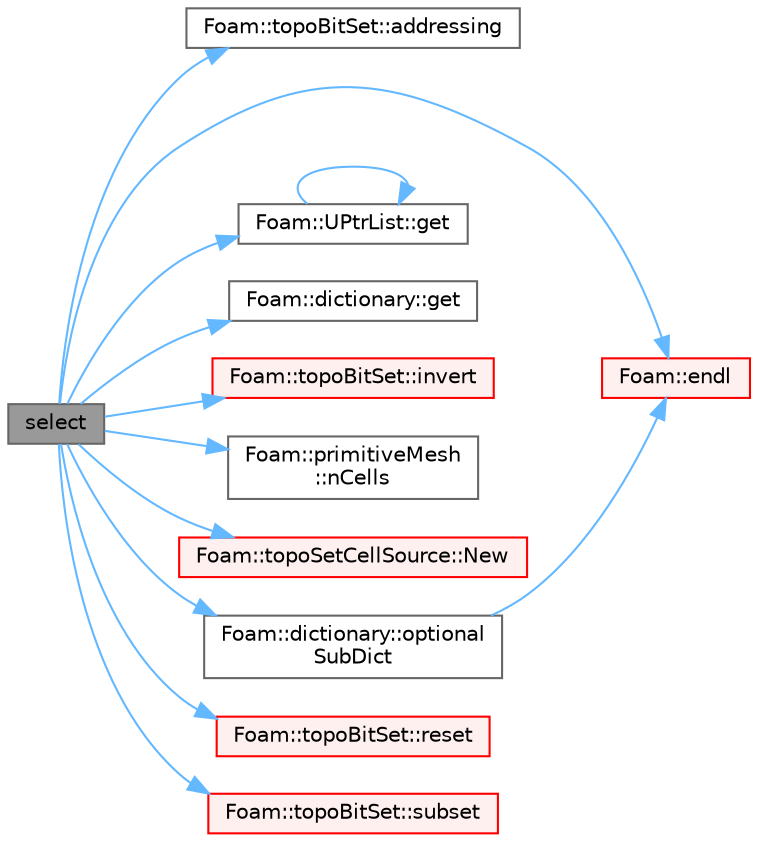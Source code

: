 digraph "select"
{
 // LATEX_PDF_SIZE
  bgcolor="transparent";
  edge [fontname=Helvetica,fontsize=10,labelfontname=Helvetica,labelfontsize=10];
  node [fontname=Helvetica,fontsize=10,shape=box,height=0.2,width=0.4];
  rankdir="LR";
  Node1 [id="Node000001",label="select",height=0.2,width=0.4,color="gray40", fillcolor="grey60", style="filled", fontcolor="black",tooltip=" "];
  Node1 -> Node2 [id="edge1_Node000001_Node000002",color="steelblue1",style="solid",tooltip=" "];
  Node2 [id="Node000002",label="Foam::topoBitSet::addressing",height=0.2,width=0.4,color="grey40", fillcolor="white", style="filled",URL="$classFoam_1_1topoBitSet.html#abf8a8d94032b8c39f31a5618bb350238",tooltip=" "];
  Node1 -> Node3 [id="edge2_Node000001_Node000003",color="steelblue1",style="solid",tooltip=" "];
  Node3 [id="Node000003",label="Foam::endl",height=0.2,width=0.4,color="red", fillcolor="#FFF0F0", style="filled",URL="$namespaceFoam.html#a7d5eca45a323264dc5fe811500ebda47",tooltip=" "];
  Node1 -> Node7 [id="edge3_Node000001_Node000007",color="steelblue1",style="solid",tooltip=" "];
  Node7 [id="Node000007",label="Foam::UPtrList::get",height=0.2,width=0.4,color="grey40", fillcolor="white", style="filled",URL="$classFoam_1_1UPtrList.html#a8ea8e819eb4da035ba40fb95de8e94d3",tooltip=" "];
  Node7 -> Node7 [id="edge4_Node000007_Node000007",color="steelblue1",style="solid",tooltip=" "];
  Node1 -> Node8 [id="edge5_Node000001_Node000008",color="steelblue1",style="solid",tooltip=" "];
  Node8 [id="Node000008",label="Foam::dictionary::get",height=0.2,width=0.4,color="grey40", fillcolor="white", style="filled",URL="$classFoam_1_1dictionary.html#a1846a52a734e28fd29097411f91f3128",tooltip=" "];
  Node1 -> Node9 [id="edge6_Node000001_Node000009",color="steelblue1",style="solid",tooltip=" "];
  Node9 [id="Node000009",label="Foam::topoBitSet::invert",height=0.2,width=0.4,color="red", fillcolor="#FFF0F0", style="filled",URL="$classFoam_1_1topoBitSet.html#a35fb7dbde3f7be406451bf0a8eb57d2e",tooltip=" "];
  Node1 -> Node11 [id="edge7_Node000001_Node000011",color="steelblue1",style="solid",tooltip=" "];
  Node11 [id="Node000011",label="Foam::primitiveMesh\l::nCells",height=0.2,width=0.4,color="grey40", fillcolor="white", style="filled",URL="$classFoam_1_1primitiveMesh.html#aaba52b9f1145afa50dff7a5d41188dd4",tooltip=" "];
  Node1 -> Node12 [id="edge8_Node000001_Node000012",color="steelblue1",style="solid",tooltip=" "];
  Node12 [id="Node000012",label="Foam::topoSetCellSource::New",height=0.2,width=0.4,color="red", fillcolor="#FFF0F0", style="filled",URL="$classFoam_1_1topoSetCellSource.html#a74247d0d2cf97fe14c5d5cb0c75d194b",tooltip=" "];
  Node1 -> Node15 [id="edge9_Node000001_Node000015",color="steelblue1",style="solid",tooltip=" "];
  Node15 [id="Node000015",label="Foam::dictionary::optional\lSubDict",height=0.2,width=0.4,color="grey40", fillcolor="white", style="filled",URL="$classFoam_1_1dictionary.html#a1bcd34840e5cde507dd31f0ef4047a64",tooltip=" "];
  Node15 -> Node3 [id="edge10_Node000015_Node000003",color="steelblue1",style="solid",tooltip=" "];
  Node1 -> Node16 [id="edge11_Node000001_Node000016",color="steelblue1",style="solid",tooltip=" "];
  Node16 [id="Node000016",label="Foam::topoBitSet::reset",height=0.2,width=0.4,color="red", fillcolor="#FFF0F0", style="filled",URL="$classFoam_1_1topoBitSet.html#ad20897c5c8bd47f5d4005989bead0e55",tooltip=" "];
  Node1 -> Node18 [id="edge12_Node000001_Node000018",color="steelblue1",style="solid",tooltip=" "];
  Node18 [id="Node000018",label="Foam::topoBitSet::subset",height=0.2,width=0.4,color="red", fillcolor="#FFF0F0", style="filled",URL="$classFoam_1_1topoBitSet.html#aca3bc27ef071fc2fccd797b459d8d979",tooltip=" "];
}
